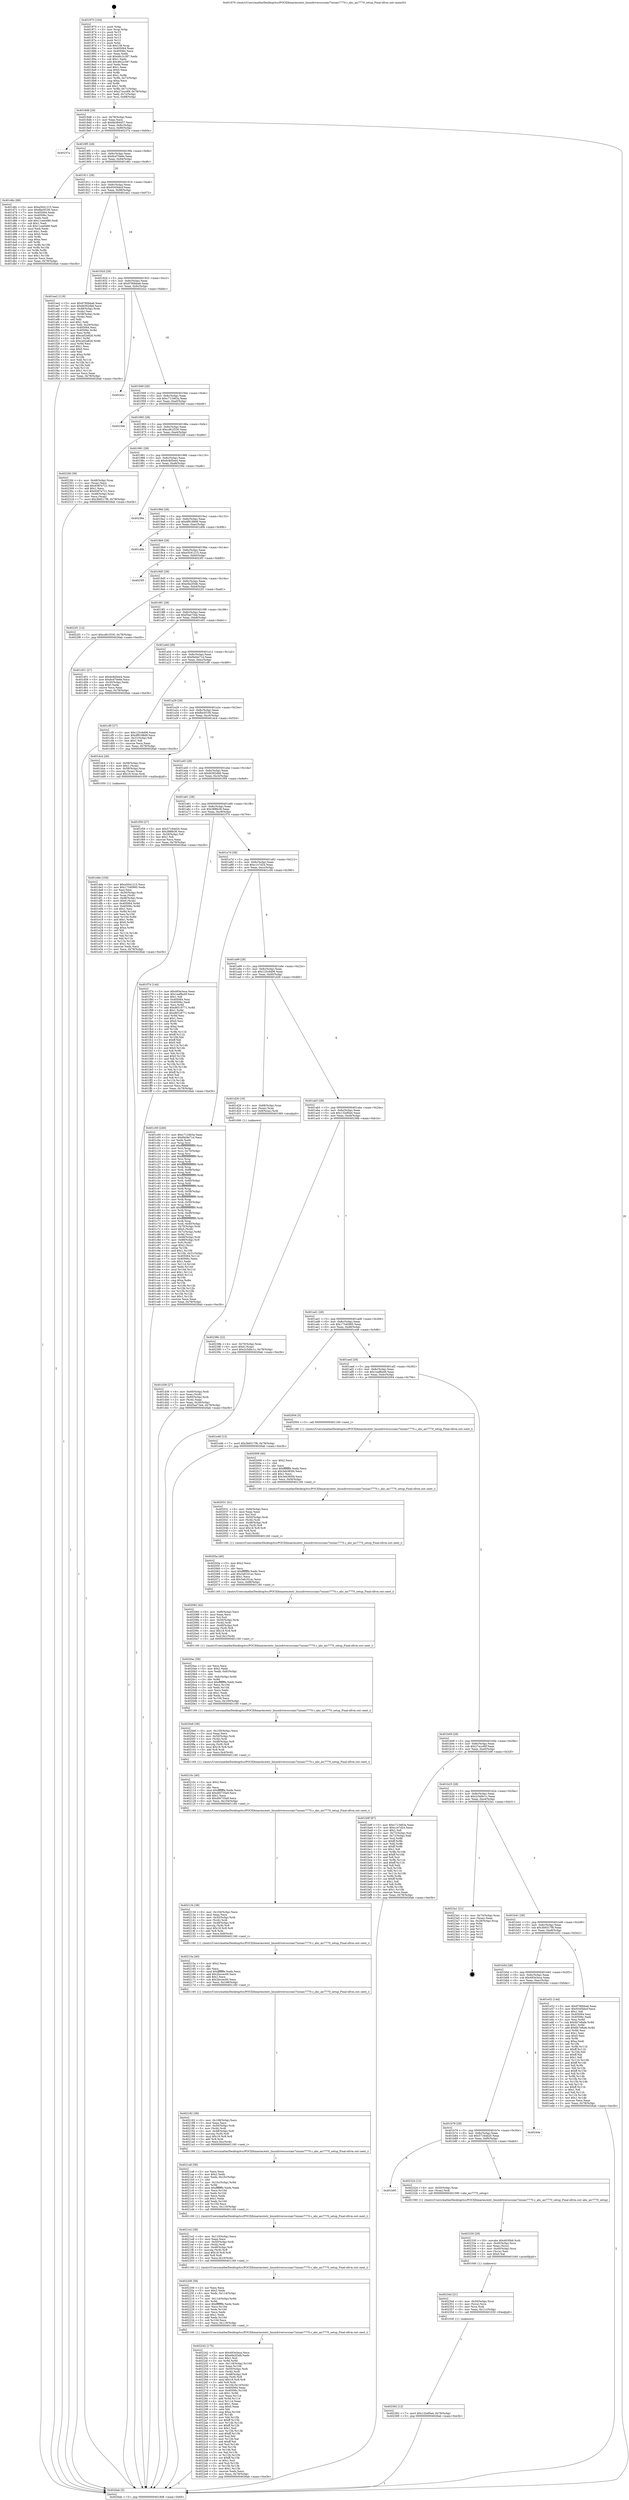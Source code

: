 digraph "0x401870" {
  label = "0x401870 (/mnt/c/Users/mathe/Desktop/tcc/POCII/binaries/extr_linuxdriversscsiaic7xxxaic7770.c_ahc_aic7770_setup_Final-ollvm.out::main(0))"
  labelloc = "t"
  node[shape=record]

  Entry [label="",width=0.3,height=0.3,shape=circle,fillcolor=black,style=filled]
  "0x4018d8" [label="{
     0x4018d8 [29]\l
     | [instrs]\l
     &nbsp;&nbsp;0x4018d8 \<+3\>: mov -0x78(%rbp),%eax\l
     &nbsp;&nbsp;0x4018db \<+2\>: mov %eax,%ecx\l
     &nbsp;&nbsp;0x4018dd \<+6\>: sub $0x8a384457,%ecx\l
     &nbsp;&nbsp;0x4018e3 \<+6\>: mov %eax,-0x8c(%rbp)\l
     &nbsp;&nbsp;0x4018e9 \<+6\>: mov %ecx,-0x90(%rbp)\l
     &nbsp;&nbsp;0x4018ef \<+6\>: je 000000000040237a \<main+0xb0a\>\l
  }"]
  "0x40237a" [label="{
     0x40237a\l
  }", style=dashed]
  "0x4018f5" [label="{
     0x4018f5 [28]\l
     | [instrs]\l
     &nbsp;&nbsp;0x4018f5 \<+5\>: jmp 00000000004018fa \<main+0x8a\>\l
     &nbsp;&nbsp;0x4018fa \<+6\>: mov -0x8c(%rbp),%eax\l
     &nbsp;&nbsp;0x401900 \<+5\>: sub $0x8cd70e6e,%eax\l
     &nbsp;&nbsp;0x401905 \<+6\>: mov %eax,-0x94(%rbp)\l
     &nbsp;&nbsp;0x40190b \<+6\>: je 0000000000401d6c \<main+0x4fc\>\l
  }"]
  Exit [label="",width=0.3,height=0.3,shape=circle,fillcolor=black,style=filled,peripheries=2]
  "0x401d6c" [label="{
     0x401d6c [88]\l
     | [instrs]\l
     &nbsp;&nbsp;0x401d6c \<+5\>: mov $0xe5041215,%eax\l
     &nbsp;&nbsp;0x401d71 \<+5\>: mov $0xfbe5f100,%ecx\l
     &nbsp;&nbsp;0x401d76 \<+7\>: mov 0x405064,%edx\l
     &nbsp;&nbsp;0x401d7d \<+7\>: mov 0x40506c,%esi\l
     &nbsp;&nbsp;0x401d84 \<+2\>: mov %edx,%edi\l
     &nbsp;&nbsp;0x401d86 \<+6\>: add $0x11ea0486,%edi\l
     &nbsp;&nbsp;0x401d8c \<+3\>: sub $0x1,%edi\l
     &nbsp;&nbsp;0x401d8f \<+6\>: sub $0x11ea0486,%edi\l
     &nbsp;&nbsp;0x401d95 \<+3\>: imul %edi,%edx\l
     &nbsp;&nbsp;0x401d98 \<+3\>: and $0x1,%edx\l
     &nbsp;&nbsp;0x401d9b \<+3\>: cmp $0x0,%edx\l
     &nbsp;&nbsp;0x401d9e \<+4\>: sete %r8b\l
     &nbsp;&nbsp;0x401da2 \<+3\>: cmp $0xa,%esi\l
     &nbsp;&nbsp;0x401da5 \<+4\>: setl %r9b\l
     &nbsp;&nbsp;0x401da9 \<+3\>: mov %r8b,%r10b\l
     &nbsp;&nbsp;0x401dac \<+3\>: and %r9b,%r10b\l
     &nbsp;&nbsp;0x401daf \<+3\>: xor %r9b,%r8b\l
     &nbsp;&nbsp;0x401db2 \<+3\>: or %r8b,%r10b\l
     &nbsp;&nbsp;0x401db5 \<+4\>: test $0x1,%r10b\l
     &nbsp;&nbsp;0x401db9 \<+3\>: cmovne %ecx,%eax\l
     &nbsp;&nbsp;0x401dbc \<+3\>: mov %eax,-0x78(%rbp)\l
     &nbsp;&nbsp;0x401dbf \<+5\>: jmp 00000000004026ab \<main+0xe3b\>\l
  }"]
  "0x401911" [label="{
     0x401911 [28]\l
     | [instrs]\l
     &nbsp;&nbsp;0x401911 \<+5\>: jmp 0000000000401916 \<main+0xa6\>\l
     &nbsp;&nbsp;0x401916 \<+6\>: mov -0x8c(%rbp),%eax\l
     &nbsp;&nbsp;0x40191c \<+5\>: sub $0x9345bbcf,%eax\l
     &nbsp;&nbsp;0x401921 \<+6\>: mov %eax,-0x98(%rbp)\l
     &nbsp;&nbsp;0x401927 \<+6\>: je 0000000000401ee2 \<main+0x672\>\l
  }"]
  "0x402362" [label="{
     0x402362 [12]\l
     | [instrs]\l
     &nbsp;&nbsp;0x402362 \<+7\>: movl $0x132ef0a4,-0x78(%rbp)\l
     &nbsp;&nbsp;0x402369 \<+5\>: jmp 00000000004026ab \<main+0xe3b\>\l
  }"]
  "0x401ee2" [label="{
     0x401ee2 [119]\l
     | [instrs]\l
     &nbsp;&nbsp;0x401ee2 \<+5\>: mov $0x9780bba6,%eax\l
     &nbsp;&nbsp;0x401ee7 \<+5\>: mov $0xfd392db6,%ecx\l
     &nbsp;&nbsp;0x401eec \<+4\>: mov -0x48(%rbp),%rdx\l
     &nbsp;&nbsp;0x401ef0 \<+2\>: mov (%rdx),%esi\l
     &nbsp;&nbsp;0x401ef2 \<+4\>: mov -0x58(%rbp),%rdx\l
     &nbsp;&nbsp;0x401ef6 \<+2\>: cmp (%rdx),%esi\l
     &nbsp;&nbsp;0x401ef8 \<+4\>: setl %dil\l
     &nbsp;&nbsp;0x401efc \<+4\>: and $0x1,%dil\l
     &nbsp;&nbsp;0x401f00 \<+4\>: mov %dil,-0x29(%rbp)\l
     &nbsp;&nbsp;0x401f04 \<+7\>: mov 0x405064,%esi\l
     &nbsp;&nbsp;0x401f0b \<+8\>: mov 0x40506c,%r8d\l
     &nbsp;&nbsp;0x401f13 \<+3\>: mov %esi,%r9d\l
     &nbsp;&nbsp;0x401f16 \<+7\>: add $0xca02e826,%r9d\l
     &nbsp;&nbsp;0x401f1d \<+4\>: sub $0x1,%r9d\l
     &nbsp;&nbsp;0x401f21 \<+7\>: sub $0xca02e826,%r9d\l
     &nbsp;&nbsp;0x401f28 \<+4\>: imul %r9d,%esi\l
     &nbsp;&nbsp;0x401f2c \<+3\>: and $0x1,%esi\l
     &nbsp;&nbsp;0x401f2f \<+3\>: cmp $0x0,%esi\l
     &nbsp;&nbsp;0x401f32 \<+4\>: sete %dil\l
     &nbsp;&nbsp;0x401f36 \<+4\>: cmp $0xa,%r8d\l
     &nbsp;&nbsp;0x401f3a \<+4\>: setl %r10b\l
     &nbsp;&nbsp;0x401f3e \<+3\>: mov %dil,%r11b\l
     &nbsp;&nbsp;0x401f41 \<+3\>: and %r10b,%r11b\l
     &nbsp;&nbsp;0x401f44 \<+3\>: xor %r10b,%dil\l
     &nbsp;&nbsp;0x401f47 \<+3\>: or %dil,%r11b\l
     &nbsp;&nbsp;0x401f4a \<+4\>: test $0x1,%r11b\l
     &nbsp;&nbsp;0x401f4e \<+3\>: cmovne %ecx,%eax\l
     &nbsp;&nbsp;0x401f51 \<+3\>: mov %eax,-0x78(%rbp)\l
     &nbsp;&nbsp;0x401f54 \<+5\>: jmp 00000000004026ab \<main+0xe3b\>\l
  }"]
  "0x40192d" [label="{
     0x40192d [28]\l
     | [instrs]\l
     &nbsp;&nbsp;0x40192d \<+5\>: jmp 0000000000401932 \<main+0xc2\>\l
     &nbsp;&nbsp;0x401932 \<+6\>: mov -0x8c(%rbp),%eax\l
     &nbsp;&nbsp;0x401938 \<+5\>: sub $0x9780bba6,%eax\l
     &nbsp;&nbsp;0x40193d \<+6\>: mov %eax,-0x9c(%rbp)\l
     &nbsp;&nbsp;0x401943 \<+6\>: je 000000000040242c \<main+0xbbc\>\l
  }"]
  "0x40234d" [label="{
     0x40234d [21]\l
     | [instrs]\l
     &nbsp;&nbsp;0x40234d \<+4\>: mov -0x50(%rbp),%rcx\l
     &nbsp;&nbsp;0x402351 \<+3\>: mov (%rcx),%rcx\l
     &nbsp;&nbsp;0x402354 \<+3\>: mov %rcx,%rdi\l
     &nbsp;&nbsp;0x402357 \<+6\>: mov %eax,-0x11c(%rbp)\l
     &nbsp;&nbsp;0x40235d \<+5\>: call 0000000000401030 \<free@plt\>\l
     | [calls]\l
     &nbsp;&nbsp;0x401030 \{1\} (unknown)\l
  }"]
  "0x40242c" [label="{
     0x40242c\l
  }", style=dashed]
  "0x401949" [label="{
     0x401949 [28]\l
     | [instrs]\l
     &nbsp;&nbsp;0x401949 \<+5\>: jmp 000000000040194e \<main+0xde\>\l
     &nbsp;&nbsp;0x40194e \<+6\>: mov -0x8c(%rbp),%eax\l
     &nbsp;&nbsp;0x401954 \<+5\>: sub $0xc713463a,%eax\l
     &nbsp;&nbsp;0x401959 \<+6\>: mov %eax,-0xa0(%rbp)\l
     &nbsp;&nbsp;0x40195f \<+6\>: je 00000000004023b6 \<main+0xb46\>\l
  }"]
  "0x402330" [label="{
     0x402330 [29]\l
     | [instrs]\l
     &nbsp;&nbsp;0x402330 \<+10\>: movabs $0x4030b6,%rdi\l
     &nbsp;&nbsp;0x40233a \<+4\>: mov -0x40(%rbp),%rcx\l
     &nbsp;&nbsp;0x40233e \<+2\>: mov %eax,(%rcx)\l
     &nbsp;&nbsp;0x402340 \<+4\>: mov -0x40(%rbp),%rcx\l
     &nbsp;&nbsp;0x402344 \<+2\>: mov (%rcx),%esi\l
     &nbsp;&nbsp;0x402346 \<+2\>: mov $0x0,%al\l
     &nbsp;&nbsp;0x402348 \<+5\>: call 0000000000401040 \<printf@plt\>\l
     | [calls]\l
     &nbsp;&nbsp;0x401040 \{1\} (unknown)\l
  }"]
  "0x4023b6" [label="{
     0x4023b6\l
  }", style=dashed]
  "0x401965" [label="{
     0x401965 [28]\l
     | [instrs]\l
     &nbsp;&nbsp;0x401965 \<+5\>: jmp 000000000040196a \<main+0xfa\>\l
     &nbsp;&nbsp;0x40196a \<+6\>: mov -0x8c(%rbp),%eax\l
     &nbsp;&nbsp;0x401970 \<+5\>: sub $0xcd61f330,%eax\l
     &nbsp;&nbsp;0x401975 \<+6\>: mov %eax,-0xa4(%rbp)\l
     &nbsp;&nbsp;0x40197b \<+6\>: je 00000000004022fd \<main+0xa8d\>\l
  }"]
  "0x401b95" [label="{
     0x401b95\l
  }", style=dashed]
  "0x4022fd" [label="{
     0x4022fd [39]\l
     | [instrs]\l
     &nbsp;&nbsp;0x4022fd \<+4\>: mov -0x48(%rbp),%rax\l
     &nbsp;&nbsp;0x402301 \<+2\>: mov (%rax),%ecx\l
     &nbsp;&nbsp;0x402303 \<+6\>: add $0x9387e721,%ecx\l
     &nbsp;&nbsp;0x402309 \<+3\>: add $0x1,%ecx\l
     &nbsp;&nbsp;0x40230c \<+6\>: sub $0x9387e721,%ecx\l
     &nbsp;&nbsp;0x402312 \<+4\>: mov -0x48(%rbp),%rax\l
     &nbsp;&nbsp;0x402316 \<+2\>: mov %ecx,(%rax)\l
     &nbsp;&nbsp;0x402318 \<+7\>: movl $0x3b6517f6,-0x78(%rbp)\l
     &nbsp;&nbsp;0x40231f \<+5\>: jmp 00000000004026ab \<main+0xe3b\>\l
  }"]
  "0x401981" [label="{
     0x401981 [28]\l
     | [instrs]\l
     &nbsp;&nbsp;0x401981 \<+5\>: jmp 0000000000401986 \<main+0x116\>\l
     &nbsp;&nbsp;0x401986 \<+6\>: mov -0x8c(%rbp),%eax\l
     &nbsp;&nbsp;0x40198c \<+5\>: sub $0xdc8d5ee4,%eax\l
     &nbsp;&nbsp;0x401991 \<+6\>: mov %eax,-0xa8(%rbp)\l
     &nbsp;&nbsp;0x401997 \<+6\>: je 000000000040236e \<main+0xafe\>\l
  }"]
  "0x402324" [label="{
     0x402324 [12]\l
     | [instrs]\l
     &nbsp;&nbsp;0x402324 \<+4\>: mov -0x50(%rbp),%rax\l
     &nbsp;&nbsp;0x402328 \<+3\>: mov (%rax),%rdi\l
     &nbsp;&nbsp;0x40232b \<+5\>: call 0000000000401590 \<ahc_aic7770_setup\>\l
     | [calls]\l
     &nbsp;&nbsp;0x401590 \{1\} (/mnt/c/Users/mathe/Desktop/tcc/POCII/binaries/extr_linuxdriversscsiaic7xxxaic7770.c_ahc_aic7770_setup_Final-ollvm.out::ahc_aic7770_setup)\l
  }"]
  "0x40236e" [label="{
     0x40236e\l
  }", style=dashed]
  "0x40199d" [label="{
     0x40199d [28]\l
     | [instrs]\l
     &nbsp;&nbsp;0x40199d \<+5\>: jmp 00000000004019a2 \<main+0x132\>\l
     &nbsp;&nbsp;0x4019a2 \<+6\>: mov -0x8c(%rbp),%eax\l
     &nbsp;&nbsp;0x4019a8 \<+5\>: sub $0xdf9188d9,%eax\l
     &nbsp;&nbsp;0x4019ad \<+6\>: mov %eax,-0xac(%rbp)\l
     &nbsp;&nbsp;0x4019b3 \<+6\>: je 0000000000401d0b \<main+0x49b\>\l
  }"]
  "0x401b79" [label="{
     0x401b79 [28]\l
     | [instrs]\l
     &nbsp;&nbsp;0x401b79 \<+5\>: jmp 0000000000401b7e \<main+0x30e\>\l
     &nbsp;&nbsp;0x401b7e \<+6\>: mov -0x8c(%rbp),%eax\l
     &nbsp;&nbsp;0x401b84 \<+5\>: sub $0x5716dd20,%eax\l
     &nbsp;&nbsp;0x401b89 \<+6\>: mov %eax,-0xf0(%rbp)\l
     &nbsp;&nbsp;0x401b8f \<+6\>: je 0000000000402324 \<main+0xab4\>\l
  }"]
  "0x401d0b" [label="{
     0x401d0b\l
  }", style=dashed]
  "0x4019b9" [label="{
     0x4019b9 [28]\l
     | [instrs]\l
     &nbsp;&nbsp;0x4019b9 \<+5\>: jmp 00000000004019be \<main+0x14e\>\l
     &nbsp;&nbsp;0x4019be \<+6\>: mov -0x8c(%rbp),%eax\l
     &nbsp;&nbsp;0x4019c4 \<+5\>: sub $0xe5041215,%eax\l
     &nbsp;&nbsp;0x4019c9 \<+6\>: mov %eax,-0xb0(%rbp)\l
     &nbsp;&nbsp;0x4019cf \<+6\>: je 00000000004023f5 \<main+0xb85\>\l
  }"]
  "0x40244e" [label="{
     0x40244e\l
  }", style=dashed]
  "0x4023f5" [label="{
     0x4023f5\l
  }", style=dashed]
  "0x4019d5" [label="{
     0x4019d5 [28]\l
     | [instrs]\l
     &nbsp;&nbsp;0x4019d5 \<+5\>: jmp 00000000004019da \<main+0x16a\>\l
     &nbsp;&nbsp;0x4019da \<+6\>: mov -0x8c(%rbp),%eax\l
     &nbsp;&nbsp;0x4019e0 \<+5\>: sub $0xe9a2f3db,%eax\l
     &nbsp;&nbsp;0x4019e5 \<+6\>: mov %eax,-0xb4(%rbp)\l
     &nbsp;&nbsp;0x4019eb \<+6\>: je 00000000004022f1 \<main+0xa81\>\l
  }"]
  "0x402242" [label="{
     0x402242 [175]\l
     | [instrs]\l
     &nbsp;&nbsp;0x402242 \<+5\>: mov $0x493e3eca,%ecx\l
     &nbsp;&nbsp;0x402247 \<+5\>: mov $0xe9a2f3db,%edx\l
     &nbsp;&nbsp;0x40224c \<+3\>: mov $0x1,%sil\l
     &nbsp;&nbsp;0x40224f \<+3\>: xor %r9d,%r9d\l
     &nbsp;&nbsp;0x402252 \<+7\>: mov -0x118(%rbp),%r10d\l
     &nbsp;&nbsp;0x402259 \<+4\>: imul %eax,%r10d\l
     &nbsp;&nbsp;0x40225d \<+4\>: mov -0x50(%rbp),%rdi\l
     &nbsp;&nbsp;0x402261 \<+3\>: mov (%rdi),%rdi\l
     &nbsp;&nbsp;0x402264 \<+4\>: mov -0x48(%rbp),%r8\l
     &nbsp;&nbsp;0x402268 \<+3\>: movslq (%r8),%r8\l
     &nbsp;&nbsp;0x40226b \<+4\>: imul $0x18,%r8,%r8\l
     &nbsp;&nbsp;0x40226f \<+3\>: add %r8,%rdi\l
     &nbsp;&nbsp;0x402272 \<+4\>: mov %r10d,0x14(%rdi)\l
     &nbsp;&nbsp;0x402276 \<+7\>: mov 0x405064,%eax\l
     &nbsp;&nbsp;0x40227d \<+8\>: mov 0x40506c,%r10d\l
     &nbsp;&nbsp;0x402285 \<+4\>: sub $0x1,%r9d\l
     &nbsp;&nbsp;0x402289 \<+3\>: mov %eax,%r11d\l
     &nbsp;&nbsp;0x40228c \<+3\>: add %r9d,%r11d\l
     &nbsp;&nbsp;0x40228f \<+4\>: imul %r11d,%eax\l
     &nbsp;&nbsp;0x402293 \<+3\>: and $0x1,%eax\l
     &nbsp;&nbsp;0x402296 \<+3\>: cmp $0x0,%eax\l
     &nbsp;&nbsp;0x402299 \<+3\>: sete %bl\l
     &nbsp;&nbsp;0x40229c \<+4\>: cmp $0xa,%r10d\l
     &nbsp;&nbsp;0x4022a0 \<+4\>: setl %r14b\l
     &nbsp;&nbsp;0x4022a4 \<+3\>: mov %bl,%r15b\l
     &nbsp;&nbsp;0x4022a7 \<+4\>: xor $0xff,%r15b\l
     &nbsp;&nbsp;0x4022ab \<+3\>: mov %r14b,%r12b\l
     &nbsp;&nbsp;0x4022ae \<+4\>: xor $0xff,%r12b\l
     &nbsp;&nbsp;0x4022b2 \<+4\>: xor $0x1,%sil\l
     &nbsp;&nbsp;0x4022b6 \<+3\>: mov %r15b,%r13b\l
     &nbsp;&nbsp;0x4022b9 \<+4\>: and $0xff,%r13b\l
     &nbsp;&nbsp;0x4022bd \<+3\>: and %sil,%bl\l
     &nbsp;&nbsp;0x4022c0 \<+3\>: mov %r12b,%al\l
     &nbsp;&nbsp;0x4022c3 \<+2\>: and $0xff,%al\l
     &nbsp;&nbsp;0x4022c5 \<+3\>: and %sil,%r14b\l
     &nbsp;&nbsp;0x4022c8 \<+3\>: or %bl,%r13b\l
     &nbsp;&nbsp;0x4022cb \<+3\>: or %r14b,%al\l
     &nbsp;&nbsp;0x4022ce \<+3\>: xor %al,%r13b\l
     &nbsp;&nbsp;0x4022d1 \<+3\>: or %r12b,%r15b\l
     &nbsp;&nbsp;0x4022d4 \<+4\>: xor $0xff,%r15b\l
     &nbsp;&nbsp;0x4022d8 \<+4\>: or $0x1,%sil\l
     &nbsp;&nbsp;0x4022dc \<+3\>: and %sil,%r15b\l
     &nbsp;&nbsp;0x4022df \<+3\>: or %r15b,%r13b\l
     &nbsp;&nbsp;0x4022e2 \<+4\>: test $0x1,%r13b\l
     &nbsp;&nbsp;0x4022e6 \<+3\>: cmovne %edx,%ecx\l
     &nbsp;&nbsp;0x4022e9 \<+3\>: mov %ecx,-0x78(%rbp)\l
     &nbsp;&nbsp;0x4022ec \<+5\>: jmp 00000000004026ab \<main+0xe3b\>\l
  }"]
  "0x4022f1" [label="{
     0x4022f1 [12]\l
     | [instrs]\l
     &nbsp;&nbsp;0x4022f1 \<+7\>: movl $0xcd61f330,-0x78(%rbp)\l
     &nbsp;&nbsp;0x4022f8 \<+5\>: jmp 00000000004026ab \<main+0xe3b\>\l
  }"]
  "0x4019f1" [label="{
     0x4019f1 [28]\l
     | [instrs]\l
     &nbsp;&nbsp;0x4019f1 \<+5\>: jmp 00000000004019f6 \<main+0x186\>\l
     &nbsp;&nbsp;0x4019f6 \<+6\>: mov -0x8c(%rbp),%eax\l
     &nbsp;&nbsp;0x4019fc \<+5\>: sub $0xf3ae73eb,%eax\l
     &nbsp;&nbsp;0x401a01 \<+6\>: mov %eax,-0xb8(%rbp)\l
     &nbsp;&nbsp;0x401a07 \<+6\>: je 0000000000401d51 \<main+0x4e1\>\l
  }"]
  "0x402208" [label="{
     0x402208 [58]\l
     | [instrs]\l
     &nbsp;&nbsp;0x402208 \<+2\>: xor %ecx,%ecx\l
     &nbsp;&nbsp;0x40220a \<+5\>: mov $0x2,%edx\l
     &nbsp;&nbsp;0x40220f \<+6\>: mov %edx,-0x114(%rbp)\l
     &nbsp;&nbsp;0x402215 \<+1\>: cltd\l
     &nbsp;&nbsp;0x402216 \<+7\>: mov -0x114(%rbp),%r9d\l
     &nbsp;&nbsp;0x40221d \<+3\>: idiv %r9d\l
     &nbsp;&nbsp;0x402220 \<+6\>: imul $0xfffffffe,%edx,%edx\l
     &nbsp;&nbsp;0x402226 \<+3\>: mov %ecx,%r10d\l
     &nbsp;&nbsp;0x402229 \<+3\>: sub %edx,%r10d\l
     &nbsp;&nbsp;0x40222c \<+2\>: mov %ecx,%edx\l
     &nbsp;&nbsp;0x40222e \<+3\>: sub $0x1,%edx\l
     &nbsp;&nbsp;0x402231 \<+3\>: add %edx,%r10d\l
     &nbsp;&nbsp;0x402234 \<+3\>: sub %r10d,%ecx\l
     &nbsp;&nbsp;0x402237 \<+6\>: mov %ecx,-0x118(%rbp)\l
     &nbsp;&nbsp;0x40223d \<+5\>: call 0000000000401160 \<next_i\>\l
     | [calls]\l
     &nbsp;&nbsp;0x401160 \{1\} (/mnt/c/Users/mathe/Desktop/tcc/POCII/binaries/extr_linuxdriversscsiaic7xxxaic7770.c_ahc_aic7770_setup_Final-ollvm.out::next_i)\l
  }"]
  "0x401d51" [label="{
     0x401d51 [27]\l
     | [instrs]\l
     &nbsp;&nbsp;0x401d51 \<+5\>: mov $0xdc8d5ee4,%eax\l
     &nbsp;&nbsp;0x401d56 \<+5\>: mov $0x8cd70e6e,%ecx\l
     &nbsp;&nbsp;0x401d5b \<+3\>: mov -0x30(%rbp),%edx\l
     &nbsp;&nbsp;0x401d5e \<+3\>: cmp $0x0,%edx\l
     &nbsp;&nbsp;0x401d61 \<+3\>: cmove %ecx,%eax\l
     &nbsp;&nbsp;0x401d64 \<+3\>: mov %eax,-0x78(%rbp)\l
     &nbsp;&nbsp;0x401d67 \<+5\>: jmp 00000000004026ab \<main+0xe3b\>\l
  }"]
  "0x401a0d" [label="{
     0x401a0d [28]\l
     | [instrs]\l
     &nbsp;&nbsp;0x401a0d \<+5\>: jmp 0000000000401a12 \<main+0x1a2\>\l
     &nbsp;&nbsp;0x401a12 \<+6\>: mov -0x8c(%rbp),%eax\l
     &nbsp;&nbsp;0x401a18 \<+5\>: sub $0xf4d4e71d,%eax\l
     &nbsp;&nbsp;0x401a1d \<+6\>: mov %eax,-0xbc(%rbp)\l
     &nbsp;&nbsp;0x401a23 \<+6\>: je 0000000000401cf0 \<main+0x480\>\l
  }"]
  "0x4021e2" [label="{
     0x4021e2 [38]\l
     | [instrs]\l
     &nbsp;&nbsp;0x4021e2 \<+6\>: mov -0x110(%rbp),%ecx\l
     &nbsp;&nbsp;0x4021e8 \<+3\>: imul %eax,%ecx\l
     &nbsp;&nbsp;0x4021eb \<+4\>: mov -0x50(%rbp),%rdi\l
     &nbsp;&nbsp;0x4021ef \<+3\>: mov (%rdi),%rdi\l
     &nbsp;&nbsp;0x4021f2 \<+4\>: mov -0x48(%rbp),%r8\l
     &nbsp;&nbsp;0x4021f6 \<+3\>: movslq (%r8),%r8\l
     &nbsp;&nbsp;0x4021f9 \<+4\>: imul $0x18,%r8,%r8\l
     &nbsp;&nbsp;0x4021fd \<+3\>: add %r8,%rdi\l
     &nbsp;&nbsp;0x402200 \<+3\>: mov %ecx,0x10(%rdi)\l
     &nbsp;&nbsp;0x402203 \<+5\>: call 0000000000401160 \<next_i\>\l
     | [calls]\l
     &nbsp;&nbsp;0x401160 \{1\} (/mnt/c/Users/mathe/Desktop/tcc/POCII/binaries/extr_linuxdriversscsiaic7xxxaic7770.c_ahc_aic7770_setup_Final-ollvm.out::next_i)\l
  }"]
  "0x401cf0" [label="{
     0x401cf0 [27]\l
     | [instrs]\l
     &nbsp;&nbsp;0x401cf0 \<+5\>: mov $0x125c9d06,%eax\l
     &nbsp;&nbsp;0x401cf5 \<+5\>: mov $0xdf9188d9,%ecx\l
     &nbsp;&nbsp;0x401cfa \<+3\>: mov -0x31(%rbp),%dl\l
     &nbsp;&nbsp;0x401cfd \<+3\>: test $0x1,%dl\l
     &nbsp;&nbsp;0x401d00 \<+3\>: cmovne %ecx,%eax\l
     &nbsp;&nbsp;0x401d03 \<+3\>: mov %eax,-0x78(%rbp)\l
     &nbsp;&nbsp;0x401d06 \<+5\>: jmp 00000000004026ab \<main+0xe3b\>\l
  }"]
  "0x401a29" [label="{
     0x401a29 [28]\l
     | [instrs]\l
     &nbsp;&nbsp;0x401a29 \<+5\>: jmp 0000000000401a2e \<main+0x1be\>\l
     &nbsp;&nbsp;0x401a2e \<+6\>: mov -0x8c(%rbp),%eax\l
     &nbsp;&nbsp;0x401a34 \<+5\>: sub $0xfbe5f100,%eax\l
     &nbsp;&nbsp;0x401a39 \<+6\>: mov %eax,-0xc0(%rbp)\l
     &nbsp;&nbsp;0x401a3f \<+6\>: je 0000000000401dc4 \<main+0x554\>\l
  }"]
  "0x4021a8" [label="{
     0x4021a8 [58]\l
     | [instrs]\l
     &nbsp;&nbsp;0x4021a8 \<+2\>: xor %ecx,%ecx\l
     &nbsp;&nbsp;0x4021aa \<+5\>: mov $0x2,%edx\l
     &nbsp;&nbsp;0x4021af \<+6\>: mov %edx,-0x10c(%rbp)\l
     &nbsp;&nbsp;0x4021b5 \<+1\>: cltd\l
     &nbsp;&nbsp;0x4021b6 \<+7\>: mov -0x10c(%rbp),%r9d\l
     &nbsp;&nbsp;0x4021bd \<+3\>: idiv %r9d\l
     &nbsp;&nbsp;0x4021c0 \<+6\>: imul $0xfffffffe,%edx,%edx\l
     &nbsp;&nbsp;0x4021c6 \<+3\>: mov %ecx,%r10d\l
     &nbsp;&nbsp;0x4021c9 \<+3\>: sub %edx,%r10d\l
     &nbsp;&nbsp;0x4021cc \<+2\>: mov %ecx,%edx\l
     &nbsp;&nbsp;0x4021ce \<+3\>: sub $0x1,%edx\l
     &nbsp;&nbsp;0x4021d1 \<+3\>: add %edx,%r10d\l
     &nbsp;&nbsp;0x4021d4 \<+3\>: sub %r10d,%ecx\l
     &nbsp;&nbsp;0x4021d7 \<+6\>: mov %ecx,-0x110(%rbp)\l
     &nbsp;&nbsp;0x4021dd \<+5\>: call 0000000000401160 \<next_i\>\l
     | [calls]\l
     &nbsp;&nbsp;0x401160 \{1\} (/mnt/c/Users/mathe/Desktop/tcc/POCII/binaries/extr_linuxdriversscsiaic7xxxaic7770.c_ahc_aic7770_setup_Final-ollvm.out::next_i)\l
  }"]
  "0x401dc4" [label="{
     0x401dc4 [26]\l
     | [instrs]\l
     &nbsp;&nbsp;0x401dc4 \<+4\>: mov -0x58(%rbp),%rax\l
     &nbsp;&nbsp;0x401dc8 \<+6\>: movl $0x1,(%rax)\l
     &nbsp;&nbsp;0x401dce \<+4\>: mov -0x58(%rbp),%rax\l
     &nbsp;&nbsp;0x401dd2 \<+3\>: movslq (%rax),%rax\l
     &nbsp;&nbsp;0x401dd5 \<+4\>: imul $0x18,%rax,%rdi\l
     &nbsp;&nbsp;0x401dd9 \<+5\>: call 0000000000401050 \<malloc@plt\>\l
     | [calls]\l
     &nbsp;&nbsp;0x401050 \{1\} (unknown)\l
  }"]
  "0x401a45" [label="{
     0x401a45 [28]\l
     | [instrs]\l
     &nbsp;&nbsp;0x401a45 \<+5\>: jmp 0000000000401a4a \<main+0x1da\>\l
     &nbsp;&nbsp;0x401a4a \<+6\>: mov -0x8c(%rbp),%eax\l
     &nbsp;&nbsp;0x401a50 \<+5\>: sub $0xfd392db6,%eax\l
     &nbsp;&nbsp;0x401a55 \<+6\>: mov %eax,-0xc4(%rbp)\l
     &nbsp;&nbsp;0x401a5b \<+6\>: je 0000000000401f59 \<main+0x6e9\>\l
  }"]
  "0x402182" [label="{
     0x402182 [38]\l
     | [instrs]\l
     &nbsp;&nbsp;0x402182 \<+6\>: mov -0x108(%rbp),%ecx\l
     &nbsp;&nbsp;0x402188 \<+3\>: imul %eax,%ecx\l
     &nbsp;&nbsp;0x40218b \<+4\>: mov -0x50(%rbp),%rdi\l
     &nbsp;&nbsp;0x40218f \<+3\>: mov (%rdi),%rdi\l
     &nbsp;&nbsp;0x402192 \<+4\>: mov -0x48(%rbp),%r8\l
     &nbsp;&nbsp;0x402196 \<+3\>: movslq (%r8),%r8\l
     &nbsp;&nbsp;0x402199 \<+4\>: imul $0x18,%r8,%r8\l
     &nbsp;&nbsp;0x40219d \<+3\>: add %r8,%rdi\l
     &nbsp;&nbsp;0x4021a0 \<+3\>: mov %ecx,0xc(%rdi)\l
     &nbsp;&nbsp;0x4021a3 \<+5\>: call 0000000000401160 \<next_i\>\l
     | [calls]\l
     &nbsp;&nbsp;0x401160 \{1\} (/mnt/c/Users/mathe/Desktop/tcc/POCII/binaries/extr_linuxdriversscsiaic7xxxaic7770.c_ahc_aic7770_setup_Final-ollvm.out::next_i)\l
  }"]
  "0x401f59" [label="{
     0x401f59 [27]\l
     | [instrs]\l
     &nbsp;&nbsp;0x401f59 \<+5\>: mov $0x5716dd20,%eax\l
     &nbsp;&nbsp;0x401f5e \<+5\>: mov $0x388fe36,%ecx\l
     &nbsp;&nbsp;0x401f63 \<+3\>: mov -0x29(%rbp),%dl\l
     &nbsp;&nbsp;0x401f66 \<+3\>: test $0x1,%dl\l
     &nbsp;&nbsp;0x401f69 \<+3\>: cmovne %ecx,%eax\l
     &nbsp;&nbsp;0x401f6c \<+3\>: mov %eax,-0x78(%rbp)\l
     &nbsp;&nbsp;0x401f6f \<+5\>: jmp 00000000004026ab \<main+0xe3b\>\l
  }"]
  "0x401a61" [label="{
     0x401a61 [28]\l
     | [instrs]\l
     &nbsp;&nbsp;0x401a61 \<+5\>: jmp 0000000000401a66 \<main+0x1f6\>\l
     &nbsp;&nbsp;0x401a66 \<+6\>: mov -0x8c(%rbp),%eax\l
     &nbsp;&nbsp;0x401a6c \<+5\>: sub $0x388fe36,%eax\l
     &nbsp;&nbsp;0x401a71 \<+6\>: mov %eax,-0xc8(%rbp)\l
     &nbsp;&nbsp;0x401a77 \<+6\>: je 0000000000401f74 \<main+0x704\>\l
  }"]
  "0x40215a" [label="{
     0x40215a [40]\l
     | [instrs]\l
     &nbsp;&nbsp;0x40215a \<+5\>: mov $0x2,%ecx\l
     &nbsp;&nbsp;0x40215f \<+1\>: cltd\l
     &nbsp;&nbsp;0x402160 \<+2\>: idiv %ecx\l
     &nbsp;&nbsp;0x402162 \<+6\>: imul $0xfffffffe,%edx,%ecx\l
     &nbsp;&nbsp;0x402168 \<+6\>: add $0x2bccec00,%ecx\l
     &nbsp;&nbsp;0x40216e \<+3\>: add $0x1,%ecx\l
     &nbsp;&nbsp;0x402171 \<+6\>: sub $0x2bccec00,%ecx\l
     &nbsp;&nbsp;0x402177 \<+6\>: mov %ecx,-0x108(%rbp)\l
     &nbsp;&nbsp;0x40217d \<+5\>: call 0000000000401160 \<next_i\>\l
     | [calls]\l
     &nbsp;&nbsp;0x401160 \{1\} (/mnt/c/Users/mathe/Desktop/tcc/POCII/binaries/extr_linuxdriversscsiaic7xxxaic7770.c_ahc_aic7770_setup_Final-ollvm.out::next_i)\l
  }"]
  "0x401f74" [label="{
     0x401f74 [144]\l
     | [instrs]\l
     &nbsp;&nbsp;0x401f74 \<+5\>: mov $0x493e3eca,%eax\l
     &nbsp;&nbsp;0x401f79 \<+5\>: mov $0x1eaf8a49,%ecx\l
     &nbsp;&nbsp;0x401f7e \<+2\>: mov $0x1,%dl\l
     &nbsp;&nbsp;0x401f80 \<+7\>: mov 0x405064,%esi\l
     &nbsp;&nbsp;0x401f87 \<+7\>: mov 0x40506c,%edi\l
     &nbsp;&nbsp;0x401f8e \<+3\>: mov %esi,%r8d\l
     &nbsp;&nbsp;0x401f91 \<+7\>: add $0xd6518771,%r8d\l
     &nbsp;&nbsp;0x401f98 \<+4\>: sub $0x1,%r8d\l
     &nbsp;&nbsp;0x401f9c \<+7\>: sub $0xd6518771,%r8d\l
     &nbsp;&nbsp;0x401fa3 \<+4\>: imul %r8d,%esi\l
     &nbsp;&nbsp;0x401fa7 \<+3\>: and $0x1,%esi\l
     &nbsp;&nbsp;0x401faa \<+3\>: cmp $0x0,%esi\l
     &nbsp;&nbsp;0x401fad \<+4\>: sete %r9b\l
     &nbsp;&nbsp;0x401fb1 \<+3\>: cmp $0xa,%edi\l
     &nbsp;&nbsp;0x401fb4 \<+4\>: setl %r10b\l
     &nbsp;&nbsp;0x401fb8 \<+3\>: mov %r9b,%r11b\l
     &nbsp;&nbsp;0x401fbb \<+4\>: xor $0xff,%r11b\l
     &nbsp;&nbsp;0x401fbf \<+3\>: mov %r10b,%bl\l
     &nbsp;&nbsp;0x401fc2 \<+3\>: xor $0xff,%bl\l
     &nbsp;&nbsp;0x401fc5 \<+3\>: xor $0x0,%dl\l
     &nbsp;&nbsp;0x401fc8 \<+3\>: mov %r11b,%r14b\l
     &nbsp;&nbsp;0x401fcb \<+4\>: and $0x0,%r14b\l
     &nbsp;&nbsp;0x401fcf \<+3\>: and %dl,%r9b\l
     &nbsp;&nbsp;0x401fd2 \<+3\>: mov %bl,%r15b\l
     &nbsp;&nbsp;0x401fd5 \<+4\>: and $0x0,%r15b\l
     &nbsp;&nbsp;0x401fd9 \<+3\>: and %dl,%r10b\l
     &nbsp;&nbsp;0x401fdc \<+3\>: or %r9b,%r14b\l
     &nbsp;&nbsp;0x401fdf \<+3\>: or %r10b,%r15b\l
     &nbsp;&nbsp;0x401fe2 \<+3\>: xor %r15b,%r14b\l
     &nbsp;&nbsp;0x401fe5 \<+3\>: or %bl,%r11b\l
     &nbsp;&nbsp;0x401fe8 \<+4\>: xor $0xff,%r11b\l
     &nbsp;&nbsp;0x401fec \<+3\>: or $0x0,%dl\l
     &nbsp;&nbsp;0x401fef \<+3\>: and %dl,%r11b\l
     &nbsp;&nbsp;0x401ff2 \<+3\>: or %r11b,%r14b\l
     &nbsp;&nbsp;0x401ff5 \<+4\>: test $0x1,%r14b\l
     &nbsp;&nbsp;0x401ff9 \<+3\>: cmovne %ecx,%eax\l
     &nbsp;&nbsp;0x401ffc \<+3\>: mov %eax,-0x78(%rbp)\l
     &nbsp;&nbsp;0x401fff \<+5\>: jmp 00000000004026ab \<main+0xe3b\>\l
  }"]
  "0x401a7d" [label="{
     0x401a7d [28]\l
     | [instrs]\l
     &nbsp;&nbsp;0x401a7d \<+5\>: jmp 0000000000401a82 \<main+0x212\>\l
     &nbsp;&nbsp;0x401a82 \<+6\>: mov -0x8c(%rbp),%eax\l
     &nbsp;&nbsp;0x401a88 \<+5\>: sub $0xc1e7d24,%eax\l
     &nbsp;&nbsp;0x401a8d \<+6\>: mov %eax,-0xcc(%rbp)\l
     &nbsp;&nbsp;0x401a93 \<+6\>: je 0000000000401c00 \<main+0x390\>\l
  }"]
  "0x402134" [label="{
     0x402134 [38]\l
     | [instrs]\l
     &nbsp;&nbsp;0x402134 \<+6\>: mov -0x104(%rbp),%ecx\l
     &nbsp;&nbsp;0x40213a \<+3\>: imul %eax,%ecx\l
     &nbsp;&nbsp;0x40213d \<+4\>: mov -0x50(%rbp),%rdi\l
     &nbsp;&nbsp;0x402141 \<+3\>: mov (%rdi),%rdi\l
     &nbsp;&nbsp;0x402144 \<+4\>: mov -0x48(%rbp),%r8\l
     &nbsp;&nbsp;0x402148 \<+3\>: movslq (%r8),%r8\l
     &nbsp;&nbsp;0x40214b \<+4\>: imul $0x18,%r8,%r8\l
     &nbsp;&nbsp;0x40214f \<+3\>: add %r8,%rdi\l
     &nbsp;&nbsp;0x402152 \<+3\>: mov %ecx,0x8(%rdi)\l
     &nbsp;&nbsp;0x402155 \<+5\>: call 0000000000401160 \<next_i\>\l
     | [calls]\l
     &nbsp;&nbsp;0x401160 \{1\} (/mnt/c/Users/mathe/Desktop/tcc/POCII/binaries/extr_linuxdriversscsiaic7xxxaic7770.c_ahc_aic7770_setup_Final-ollvm.out::next_i)\l
  }"]
  "0x401c00" [label="{
     0x401c00 [240]\l
     | [instrs]\l
     &nbsp;&nbsp;0x401c00 \<+5\>: mov $0xc713463a,%eax\l
     &nbsp;&nbsp;0x401c05 \<+5\>: mov $0xf4d4e71d,%ecx\l
     &nbsp;&nbsp;0x401c0a \<+2\>: xor %edx,%edx\l
     &nbsp;&nbsp;0x401c0c \<+3\>: mov %rsp,%rsi\l
     &nbsp;&nbsp;0x401c0f \<+4\>: add $0xfffffffffffffff0,%rsi\l
     &nbsp;&nbsp;0x401c13 \<+3\>: mov %rsi,%rsp\l
     &nbsp;&nbsp;0x401c16 \<+4\>: mov %rsi,-0x70(%rbp)\l
     &nbsp;&nbsp;0x401c1a \<+3\>: mov %rsp,%rsi\l
     &nbsp;&nbsp;0x401c1d \<+4\>: add $0xfffffffffffffff0,%rsi\l
     &nbsp;&nbsp;0x401c21 \<+3\>: mov %rsi,%rsp\l
     &nbsp;&nbsp;0x401c24 \<+3\>: mov %rsp,%rdi\l
     &nbsp;&nbsp;0x401c27 \<+4\>: add $0xfffffffffffffff0,%rdi\l
     &nbsp;&nbsp;0x401c2b \<+3\>: mov %rdi,%rsp\l
     &nbsp;&nbsp;0x401c2e \<+4\>: mov %rdi,-0x68(%rbp)\l
     &nbsp;&nbsp;0x401c32 \<+3\>: mov %rsp,%rdi\l
     &nbsp;&nbsp;0x401c35 \<+4\>: add $0xfffffffffffffff0,%rdi\l
     &nbsp;&nbsp;0x401c39 \<+3\>: mov %rdi,%rsp\l
     &nbsp;&nbsp;0x401c3c \<+4\>: mov %rdi,-0x60(%rbp)\l
     &nbsp;&nbsp;0x401c40 \<+3\>: mov %rsp,%rdi\l
     &nbsp;&nbsp;0x401c43 \<+4\>: add $0xfffffffffffffff0,%rdi\l
     &nbsp;&nbsp;0x401c47 \<+3\>: mov %rdi,%rsp\l
     &nbsp;&nbsp;0x401c4a \<+4\>: mov %rdi,-0x58(%rbp)\l
     &nbsp;&nbsp;0x401c4e \<+3\>: mov %rsp,%rdi\l
     &nbsp;&nbsp;0x401c51 \<+4\>: add $0xfffffffffffffff0,%rdi\l
     &nbsp;&nbsp;0x401c55 \<+3\>: mov %rdi,%rsp\l
     &nbsp;&nbsp;0x401c58 \<+4\>: mov %rdi,-0x50(%rbp)\l
     &nbsp;&nbsp;0x401c5c \<+3\>: mov %rsp,%rdi\l
     &nbsp;&nbsp;0x401c5f \<+4\>: add $0xfffffffffffffff0,%rdi\l
     &nbsp;&nbsp;0x401c63 \<+3\>: mov %rdi,%rsp\l
     &nbsp;&nbsp;0x401c66 \<+4\>: mov %rdi,-0x48(%rbp)\l
     &nbsp;&nbsp;0x401c6a \<+3\>: mov %rsp,%rdi\l
     &nbsp;&nbsp;0x401c6d \<+4\>: add $0xfffffffffffffff0,%rdi\l
     &nbsp;&nbsp;0x401c71 \<+3\>: mov %rdi,%rsp\l
     &nbsp;&nbsp;0x401c74 \<+4\>: mov %rdi,-0x40(%rbp)\l
     &nbsp;&nbsp;0x401c78 \<+4\>: mov -0x70(%rbp),%rdi\l
     &nbsp;&nbsp;0x401c7c \<+6\>: movl $0x0,(%rdi)\l
     &nbsp;&nbsp;0x401c82 \<+4\>: mov -0x7c(%rbp),%r8d\l
     &nbsp;&nbsp;0x401c86 \<+3\>: mov %r8d,(%rsi)\l
     &nbsp;&nbsp;0x401c89 \<+4\>: mov -0x68(%rbp),%rdi\l
     &nbsp;&nbsp;0x401c8d \<+7\>: mov -0x88(%rbp),%r9\l
     &nbsp;&nbsp;0x401c94 \<+3\>: mov %r9,(%rdi)\l
     &nbsp;&nbsp;0x401c97 \<+3\>: cmpl $0x2,(%rsi)\l
     &nbsp;&nbsp;0x401c9a \<+4\>: setne %r10b\l
     &nbsp;&nbsp;0x401c9e \<+4\>: and $0x1,%r10b\l
     &nbsp;&nbsp;0x401ca2 \<+4\>: mov %r10b,-0x31(%rbp)\l
     &nbsp;&nbsp;0x401ca6 \<+8\>: mov 0x405064,%r11d\l
     &nbsp;&nbsp;0x401cae \<+7\>: mov 0x40506c,%ebx\l
     &nbsp;&nbsp;0x401cb5 \<+3\>: sub $0x1,%edx\l
     &nbsp;&nbsp;0x401cb8 \<+3\>: mov %r11d,%r14d\l
     &nbsp;&nbsp;0x401cbb \<+3\>: add %edx,%r14d\l
     &nbsp;&nbsp;0x401cbe \<+4\>: imul %r14d,%r11d\l
     &nbsp;&nbsp;0x401cc2 \<+4\>: and $0x1,%r11d\l
     &nbsp;&nbsp;0x401cc6 \<+4\>: cmp $0x0,%r11d\l
     &nbsp;&nbsp;0x401cca \<+4\>: sete %r10b\l
     &nbsp;&nbsp;0x401cce \<+3\>: cmp $0xa,%ebx\l
     &nbsp;&nbsp;0x401cd1 \<+4\>: setl %r15b\l
     &nbsp;&nbsp;0x401cd5 \<+3\>: mov %r10b,%r12b\l
     &nbsp;&nbsp;0x401cd8 \<+3\>: and %r15b,%r12b\l
     &nbsp;&nbsp;0x401cdb \<+3\>: xor %r15b,%r10b\l
     &nbsp;&nbsp;0x401cde \<+3\>: or %r10b,%r12b\l
     &nbsp;&nbsp;0x401ce1 \<+4\>: test $0x1,%r12b\l
     &nbsp;&nbsp;0x401ce5 \<+3\>: cmovne %ecx,%eax\l
     &nbsp;&nbsp;0x401ce8 \<+3\>: mov %eax,-0x78(%rbp)\l
     &nbsp;&nbsp;0x401ceb \<+5\>: jmp 00000000004026ab \<main+0xe3b\>\l
  }"]
  "0x401a99" [label="{
     0x401a99 [28]\l
     | [instrs]\l
     &nbsp;&nbsp;0x401a99 \<+5\>: jmp 0000000000401a9e \<main+0x22e\>\l
     &nbsp;&nbsp;0x401a9e \<+6\>: mov -0x8c(%rbp),%eax\l
     &nbsp;&nbsp;0x401aa4 \<+5\>: sub $0x125c9d06,%eax\l
     &nbsp;&nbsp;0x401aa9 \<+6\>: mov %eax,-0xd0(%rbp)\l
     &nbsp;&nbsp;0x401aaf \<+6\>: je 0000000000401d26 \<main+0x4b6\>\l
  }"]
  "0x40210c" [label="{
     0x40210c [40]\l
     | [instrs]\l
     &nbsp;&nbsp;0x40210c \<+5\>: mov $0x2,%ecx\l
     &nbsp;&nbsp;0x402111 \<+1\>: cltd\l
     &nbsp;&nbsp;0x402112 \<+2\>: idiv %ecx\l
     &nbsp;&nbsp;0x402114 \<+6\>: imul $0xfffffffe,%edx,%ecx\l
     &nbsp;&nbsp;0x40211a \<+6\>: add $0xdf4735a9,%ecx\l
     &nbsp;&nbsp;0x402120 \<+3\>: add $0x1,%ecx\l
     &nbsp;&nbsp;0x402123 \<+6\>: sub $0xdf4735a9,%ecx\l
     &nbsp;&nbsp;0x402129 \<+6\>: mov %ecx,-0x104(%rbp)\l
     &nbsp;&nbsp;0x40212f \<+5\>: call 0000000000401160 \<next_i\>\l
     | [calls]\l
     &nbsp;&nbsp;0x401160 \{1\} (/mnt/c/Users/mathe/Desktop/tcc/POCII/binaries/extr_linuxdriversscsiaic7xxxaic7770.c_ahc_aic7770_setup_Final-ollvm.out::next_i)\l
  }"]
  "0x401d26" [label="{
     0x401d26 [16]\l
     | [instrs]\l
     &nbsp;&nbsp;0x401d26 \<+4\>: mov -0x68(%rbp),%rax\l
     &nbsp;&nbsp;0x401d2a \<+3\>: mov (%rax),%rax\l
     &nbsp;&nbsp;0x401d2d \<+4\>: mov 0x8(%rax),%rdi\l
     &nbsp;&nbsp;0x401d31 \<+5\>: call 0000000000401060 \<atoi@plt\>\l
     | [calls]\l
     &nbsp;&nbsp;0x401060 \{1\} (unknown)\l
  }"]
  "0x401ab5" [label="{
     0x401ab5 [28]\l
     | [instrs]\l
     &nbsp;&nbsp;0x401ab5 \<+5\>: jmp 0000000000401aba \<main+0x24a\>\l
     &nbsp;&nbsp;0x401aba \<+6\>: mov -0x8c(%rbp),%eax\l
     &nbsp;&nbsp;0x401ac0 \<+5\>: sub $0x132ef0a4,%eax\l
     &nbsp;&nbsp;0x401ac5 \<+6\>: mov %eax,-0xd4(%rbp)\l
     &nbsp;&nbsp;0x401acb \<+6\>: je 000000000040238b \<main+0xb1b\>\l
  }"]
  "0x4020e6" [label="{
     0x4020e6 [38]\l
     | [instrs]\l
     &nbsp;&nbsp;0x4020e6 \<+6\>: mov -0x100(%rbp),%ecx\l
     &nbsp;&nbsp;0x4020ec \<+3\>: imul %eax,%ecx\l
     &nbsp;&nbsp;0x4020ef \<+4\>: mov -0x50(%rbp),%rdi\l
     &nbsp;&nbsp;0x4020f3 \<+3\>: mov (%rdi),%rdi\l
     &nbsp;&nbsp;0x4020f6 \<+4\>: mov -0x48(%rbp),%r8\l
     &nbsp;&nbsp;0x4020fa \<+3\>: movslq (%r8),%r8\l
     &nbsp;&nbsp;0x4020fd \<+4\>: imul $0x18,%r8,%r8\l
     &nbsp;&nbsp;0x402101 \<+3\>: add %r8,%rdi\l
     &nbsp;&nbsp;0x402104 \<+3\>: mov %ecx,0x4(%rdi)\l
     &nbsp;&nbsp;0x402107 \<+5\>: call 0000000000401160 \<next_i\>\l
     | [calls]\l
     &nbsp;&nbsp;0x401160 \{1\} (/mnt/c/Users/mathe/Desktop/tcc/POCII/binaries/extr_linuxdriversscsiaic7xxxaic7770.c_ahc_aic7770_setup_Final-ollvm.out::next_i)\l
  }"]
  "0x40238b" [label="{
     0x40238b [22]\l
     | [instrs]\l
     &nbsp;&nbsp;0x40238b \<+4\>: mov -0x70(%rbp),%rax\l
     &nbsp;&nbsp;0x40238f \<+6\>: movl $0x0,(%rax)\l
     &nbsp;&nbsp;0x402395 \<+7\>: movl $0x2c5d9c1c,-0x78(%rbp)\l
     &nbsp;&nbsp;0x40239c \<+5\>: jmp 00000000004026ab \<main+0xe3b\>\l
  }"]
  "0x401ad1" [label="{
     0x401ad1 [28]\l
     | [instrs]\l
     &nbsp;&nbsp;0x401ad1 \<+5\>: jmp 0000000000401ad6 \<main+0x266\>\l
     &nbsp;&nbsp;0x401ad6 \<+6\>: mov -0x8c(%rbp),%eax\l
     &nbsp;&nbsp;0x401adc \<+5\>: sub $0x17340995,%eax\l
     &nbsp;&nbsp;0x401ae1 \<+6\>: mov %eax,-0xd8(%rbp)\l
     &nbsp;&nbsp;0x401ae7 \<+6\>: je 0000000000401e46 \<main+0x5d6\>\l
  }"]
  "0x4020ac" [label="{
     0x4020ac [58]\l
     | [instrs]\l
     &nbsp;&nbsp;0x4020ac \<+2\>: xor %ecx,%ecx\l
     &nbsp;&nbsp;0x4020ae \<+5\>: mov $0x2,%edx\l
     &nbsp;&nbsp;0x4020b3 \<+6\>: mov %edx,-0xfc(%rbp)\l
     &nbsp;&nbsp;0x4020b9 \<+1\>: cltd\l
     &nbsp;&nbsp;0x4020ba \<+7\>: mov -0xfc(%rbp),%r9d\l
     &nbsp;&nbsp;0x4020c1 \<+3\>: idiv %r9d\l
     &nbsp;&nbsp;0x4020c4 \<+6\>: imul $0xfffffffe,%edx,%edx\l
     &nbsp;&nbsp;0x4020ca \<+3\>: mov %ecx,%r10d\l
     &nbsp;&nbsp;0x4020cd \<+3\>: sub %edx,%r10d\l
     &nbsp;&nbsp;0x4020d0 \<+2\>: mov %ecx,%edx\l
     &nbsp;&nbsp;0x4020d2 \<+3\>: sub $0x1,%edx\l
     &nbsp;&nbsp;0x4020d5 \<+3\>: add %edx,%r10d\l
     &nbsp;&nbsp;0x4020d8 \<+3\>: sub %r10d,%ecx\l
     &nbsp;&nbsp;0x4020db \<+6\>: mov %ecx,-0x100(%rbp)\l
     &nbsp;&nbsp;0x4020e1 \<+5\>: call 0000000000401160 \<next_i\>\l
     | [calls]\l
     &nbsp;&nbsp;0x401160 \{1\} (/mnt/c/Users/mathe/Desktop/tcc/POCII/binaries/extr_linuxdriversscsiaic7xxxaic7770.c_ahc_aic7770_setup_Final-ollvm.out::next_i)\l
  }"]
  "0x401e46" [label="{
     0x401e46 [12]\l
     | [instrs]\l
     &nbsp;&nbsp;0x401e46 \<+7\>: movl $0x3b6517f6,-0x78(%rbp)\l
     &nbsp;&nbsp;0x401e4d \<+5\>: jmp 00000000004026ab \<main+0xe3b\>\l
  }"]
  "0x401aed" [label="{
     0x401aed [28]\l
     | [instrs]\l
     &nbsp;&nbsp;0x401aed \<+5\>: jmp 0000000000401af2 \<main+0x282\>\l
     &nbsp;&nbsp;0x401af2 \<+6\>: mov -0x8c(%rbp),%eax\l
     &nbsp;&nbsp;0x401af8 \<+5\>: sub $0x1eaf8a49,%eax\l
     &nbsp;&nbsp;0x401afd \<+6\>: mov %eax,-0xdc(%rbp)\l
     &nbsp;&nbsp;0x401b03 \<+6\>: je 0000000000402004 \<main+0x794\>\l
  }"]
  "0x402082" [label="{
     0x402082 [42]\l
     | [instrs]\l
     &nbsp;&nbsp;0x402082 \<+6\>: mov -0xf8(%rbp),%ecx\l
     &nbsp;&nbsp;0x402088 \<+3\>: imul %eax,%ecx\l
     &nbsp;&nbsp;0x40208b \<+3\>: mov %cl,%sil\l
     &nbsp;&nbsp;0x40208e \<+4\>: mov -0x50(%rbp),%rdi\l
     &nbsp;&nbsp;0x402092 \<+3\>: mov (%rdi),%rdi\l
     &nbsp;&nbsp;0x402095 \<+4\>: mov -0x48(%rbp),%r8\l
     &nbsp;&nbsp;0x402099 \<+3\>: movslq (%r8),%r8\l
     &nbsp;&nbsp;0x40209c \<+4\>: imul $0x18,%r8,%r8\l
     &nbsp;&nbsp;0x4020a0 \<+3\>: add %r8,%rdi\l
     &nbsp;&nbsp;0x4020a3 \<+4\>: mov %sil,0x1(%rdi)\l
     &nbsp;&nbsp;0x4020a7 \<+5\>: call 0000000000401160 \<next_i\>\l
     | [calls]\l
     &nbsp;&nbsp;0x401160 \{1\} (/mnt/c/Users/mathe/Desktop/tcc/POCII/binaries/extr_linuxdriversscsiaic7xxxaic7770.c_ahc_aic7770_setup_Final-ollvm.out::next_i)\l
  }"]
  "0x402004" [label="{
     0x402004 [5]\l
     | [instrs]\l
     &nbsp;&nbsp;0x402004 \<+5\>: call 0000000000401160 \<next_i\>\l
     | [calls]\l
     &nbsp;&nbsp;0x401160 \{1\} (/mnt/c/Users/mathe/Desktop/tcc/POCII/binaries/extr_linuxdriversscsiaic7xxxaic7770.c_ahc_aic7770_setup_Final-ollvm.out::next_i)\l
  }"]
  "0x401b09" [label="{
     0x401b09 [28]\l
     | [instrs]\l
     &nbsp;&nbsp;0x401b09 \<+5\>: jmp 0000000000401b0e \<main+0x29e\>\l
     &nbsp;&nbsp;0x401b0e \<+6\>: mov -0x8c(%rbp),%eax\l
     &nbsp;&nbsp;0x401b14 \<+5\>: sub $0x27accd0f,%eax\l
     &nbsp;&nbsp;0x401b19 \<+6\>: mov %eax,-0xe0(%rbp)\l
     &nbsp;&nbsp;0x401b1f \<+6\>: je 0000000000401b9f \<main+0x32f\>\l
  }"]
  "0x40205a" [label="{
     0x40205a [40]\l
     | [instrs]\l
     &nbsp;&nbsp;0x40205a \<+5\>: mov $0x2,%ecx\l
     &nbsp;&nbsp;0x40205f \<+1\>: cltd\l
     &nbsp;&nbsp;0x402060 \<+2\>: idiv %ecx\l
     &nbsp;&nbsp;0x402062 \<+6\>: imul $0xfffffffe,%edx,%ecx\l
     &nbsp;&nbsp;0x402068 \<+6\>: add $0x3a6161ac,%ecx\l
     &nbsp;&nbsp;0x40206e \<+3\>: add $0x1,%ecx\l
     &nbsp;&nbsp;0x402071 \<+6\>: sub $0x3a6161ac,%ecx\l
     &nbsp;&nbsp;0x402077 \<+6\>: mov %ecx,-0xf8(%rbp)\l
     &nbsp;&nbsp;0x40207d \<+5\>: call 0000000000401160 \<next_i\>\l
     | [calls]\l
     &nbsp;&nbsp;0x401160 \{1\} (/mnt/c/Users/mathe/Desktop/tcc/POCII/binaries/extr_linuxdriversscsiaic7xxxaic7770.c_ahc_aic7770_setup_Final-ollvm.out::next_i)\l
  }"]
  "0x401b9f" [label="{
     0x401b9f [97]\l
     | [instrs]\l
     &nbsp;&nbsp;0x401b9f \<+5\>: mov $0xc713463a,%eax\l
     &nbsp;&nbsp;0x401ba4 \<+5\>: mov $0xc1e7d24,%ecx\l
     &nbsp;&nbsp;0x401ba9 \<+2\>: mov $0x1,%dl\l
     &nbsp;&nbsp;0x401bab \<+4\>: mov -0x72(%rbp),%sil\l
     &nbsp;&nbsp;0x401baf \<+4\>: mov -0x71(%rbp),%dil\l
     &nbsp;&nbsp;0x401bb3 \<+3\>: mov %sil,%r8b\l
     &nbsp;&nbsp;0x401bb6 \<+4\>: xor $0xff,%r8b\l
     &nbsp;&nbsp;0x401bba \<+3\>: mov %dil,%r9b\l
     &nbsp;&nbsp;0x401bbd \<+4\>: xor $0xff,%r9b\l
     &nbsp;&nbsp;0x401bc1 \<+3\>: xor $0x1,%dl\l
     &nbsp;&nbsp;0x401bc4 \<+3\>: mov %r8b,%r10b\l
     &nbsp;&nbsp;0x401bc7 \<+4\>: and $0xff,%r10b\l
     &nbsp;&nbsp;0x401bcb \<+3\>: and %dl,%sil\l
     &nbsp;&nbsp;0x401bce \<+3\>: mov %r9b,%r11b\l
     &nbsp;&nbsp;0x401bd1 \<+4\>: and $0xff,%r11b\l
     &nbsp;&nbsp;0x401bd5 \<+3\>: and %dl,%dil\l
     &nbsp;&nbsp;0x401bd8 \<+3\>: or %sil,%r10b\l
     &nbsp;&nbsp;0x401bdb \<+3\>: or %dil,%r11b\l
     &nbsp;&nbsp;0x401bde \<+3\>: xor %r11b,%r10b\l
     &nbsp;&nbsp;0x401be1 \<+3\>: or %r9b,%r8b\l
     &nbsp;&nbsp;0x401be4 \<+4\>: xor $0xff,%r8b\l
     &nbsp;&nbsp;0x401be8 \<+3\>: or $0x1,%dl\l
     &nbsp;&nbsp;0x401beb \<+3\>: and %dl,%r8b\l
     &nbsp;&nbsp;0x401bee \<+3\>: or %r8b,%r10b\l
     &nbsp;&nbsp;0x401bf1 \<+4\>: test $0x1,%r10b\l
     &nbsp;&nbsp;0x401bf5 \<+3\>: cmovne %ecx,%eax\l
     &nbsp;&nbsp;0x401bf8 \<+3\>: mov %eax,-0x78(%rbp)\l
     &nbsp;&nbsp;0x401bfb \<+5\>: jmp 00000000004026ab \<main+0xe3b\>\l
  }"]
  "0x401b25" [label="{
     0x401b25 [28]\l
     | [instrs]\l
     &nbsp;&nbsp;0x401b25 \<+5\>: jmp 0000000000401b2a \<main+0x2ba\>\l
     &nbsp;&nbsp;0x401b2a \<+6\>: mov -0x8c(%rbp),%eax\l
     &nbsp;&nbsp;0x401b30 \<+5\>: sub $0x2c5d9c1c,%eax\l
     &nbsp;&nbsp;0x401b35 \<+6\>: mov %eax,-0xe4(%rbp)\l
     &nbsp;&nbsp;0x401b3b \<+6\>: je 00000000004023a1 \<main+0xb31\>\l
  }"]
  "0x4026ab" [label="{
     0x4026ab [5]\l
     | [instrs]\l
     &nbsp;&nbsp;0x4026ab \<+5\>: jmp 00000000004018d8 \<main+0x68\>\l
  }"]
  "0x401870" [label="{
     0x401870 [104]\l
     | [instrs]\l
     &nbsp;&nbsp;0x401870 \<+1\>: push %rbp\l
     &nbsp;&nbsp;0x401871 \<+3\>: mov %rsp,%rbp\l
     &nbsp;&nbsp;0x401874 \<+2\>: push %r15\l
     &nbsp;&nbsp;0x401876 \<+2\>: push %r14\l
     &nbsp;&nbsp;0x401878 \<+2\>: push %r13\l
     &nbsp;&nbsp;0x40187a \<+2\>: push %r12\l
     &nbsp;&nbsp;0x40187c \<+1\>: push %rbx\l
     &nbsp;&nbsp;0x40187d \<+7\>: sub $0x138,%rsp\l
     &nbsp;&nbsp;0x401884 \<+7\>: mov 0x405064,%eax\l
     &nbsp;&nbsp;0x40188b \<+7\>: mov 0x40506c,%ecx\l
     &nbsp;&nbsp;0x401892 \<+2\>: mov %eax,%edx\l
     &nbsp;&nbsp;0x401894 \<+6\>: sub $0x46c2c387,%edx\l
     &nbsp;&nbsp;0x40189a \<+3\>: sub $0x1,%edx\l
     &nbsp;&nbsp;0x40189d \<+6\>: add $0x46c2c387,%edx\l
     &nbsp;&nbsp;0x4018a3 \<+3\>: imul %edx,%eax\l
     &nbsp;&nbsp;0x4018a6 \<+3\>: and $0x1,%eax\l
     &nbsp;&nbsp;0x4018a9 \<+3\>: cmp $0x0,%eax\l
     &nbsp;&nbsp;0x4018ac \<+4\>: sete %r8b\l
     &nbsp;&nbsp;0x4018b0 \<+4\>: and $0x1,%r8b\l
     &nbsp;&nbsp;0x4018b4 \<+4\>: mov %r8b,-0x72(%rbp)\l
     &nbsp;&nbsp;0x4018b8 \<+3\>: cmp $0xa,%ecx\l
     &nbsp;&nbsp;0x4018bb \<+4\>: setl %r8b\l
     &nbsp;&nbsp;0x4018bf \<+4\>: and $0x1,%r8b\l
     &nbsp;&nbsp;0x4018c3 \<+4\>: mov %r8b,-0x71(%rbp)\l
     &nbsp;&nbsp;0x4018c7 \<+7\>: movl $0x27accd0f,-0x78(%rbp)\l
     &nbsp;&nbsp;0x4018ce \<+3\>: mov %edi,-0x7c(%rbp)\l
     &nbsp;&nbsp;0x4018d1 \<+7\>: mov %rsi,-0x88(%rbp)\l
  }"]
  "0x402031" [label="{
     0x402031 [41]\l
     | [instrs]\l
     &nbsp;&nbsp;0x402031 \<+6\>: mov -0xf4(%rbp),%ecx\l
     &nbsp;&nbsp;0x402037 \<+3\>: imul %eax,%ecx\l
     &nbsp;&nbsp;0x40203a \<+3\>: mov %cl,%sil\l
     &nbsp;&nbsp;0x40203d \<+4\>: mov -0x50(%rbp),%rdi\l
     &nbsp;&nbsp;0x402041 \<+3\>: mov (%rdi),%rdi\l
     &nbsp;&nbsp;0x402044 \<+4\>: mov -0x48(%rbp),%r8\l
     &nbsp;&nbsp;0x402048 \<+3\>: movslq (%r8),%r8\l
     &nbsp;&nbsp;0x40204b \<+4\>: imul $0x18,%r8,%r8\l
     &nbsp;&nbsp;0x40204f \<+3\>: add %r8,%rdi\l
     &nbsp;&nbsp;0x402052 \<+3\>: mov %sil,(%rdi)\l
     &nbsp;&nbsp;0x402055 \<+5\>: call 0000000000401160 \<next_i\>\l
     | [calls]\l
     &nbsp;&nbsp;0x401160 \{1\} (/mnt/c/Users/mathe/Desktop/tcc/POCII/binaries/extr_linuxdriversscsiaic7xxxaic7770.c_ahc_aic7770_setup_Final-ollvm.out::next_i)\l
  }"]
  "0x401d36" [label="{
     0x401d36 [27]\l
     | [instrs]\l
     &nbsp;&nbsp;0x401d36 \<+4\>: mov -0x60(%rbp),%rdi\l
     &nbsp;&nbsp;0x401d3a \<+2\>: mov %eax,(%rdi)\l
     &nbsp;&nbsp;0x401d3c \<+4\>: mov -0x60(%rbp),%rdi\l
     &nbsp;&nbsp;0x401d40 \<+2\>: mov (%rdi),%eax\l
     &nbsp;&nbsp;0x401d42 \<+3\>: mov %eax,-0x30(%rbp)\l
     &nbsp;&nbsp;0x401d45 \<+7\>: movl $0xf3ae73eb,-0x78(%rbp)\l
     &nbsp;&nbsp;0x401d4c \<+5\>: jmp 00000000004026ab \<main+0xe3b\>\l
  }"]
  "0x401dde" [label="{
     0x401dde [104]\l
     | [instrs]\l
     &nbsp;&nbsp;0x401dde \<+5\>: mov $0xe5041215,%ecx\l
     &nbsp;&nbsp;0x401de3 \<+5\>: mov $0x17340995,%edx\l
     &nbsp;&nbsp;0x401de8 \<+2\>: xor %esi,%esi\l
     &nbsp;&nbsp;0x401dea \<+4\>: mov -0x50(%rbp),%rdi\l
     &nbsp;&nbsp;0x401dee \<+3\>: mov %rax,(%rdi)\l
     &nbsp;&nbsp;0x401df1 \<+4\>: mov -0x48(%rbp),%rax\l
     &nbsp;&nbsp;0x401df5 \<+6\>: movl $0x0,(%rax)\l
     &nbsp;&nbsp;0x401dfb \<+8\>: mov 0x405064,%r8d\l
     &nbsp;&nbsp;0x401e03 \<+8\>: mov 0x40506c,%r9d\l
     &nbsp;&nbsp;0x401e0b \<+3\>: sub $0x1,%esi\l
     &nbsp;&nbsp;0x401e0e \<+3\>: mov %r8d,%r10d\l
     &nbsp;&nbsp;0x401e11 \<+3\>: add %esi,%r10d\l
     &nbsp;&nbsp;0x401e14 \<+4\>: imul %r10d,%r8d\l
     &nbsp;&nbsp;0x401e18 \<+4\>: and $0x1,%r8d\l
     &nbsp;&nbsp;0x401e1c \<+4\>: cmp $0x0,%r8d\l
     &nbsp;&nbsp;0x401e20 \<+4\>: sete %r11b\l
     &nbsp;&nbsp;0x401e24 \<+4\>: cmp $0xa,%r9d\l
     &nbsp;&nbsp;0x401e28 \<+3\>: setl %bl\l
     &nbsp;&nbsp;0x401e2b \<+3\>: mov %r11b,%r14b\l
     &nbsp;&nbsp;0x401e2e \<+3\>: and %bl,%r14b\l
     &nbsp;&nbsp;0x401e31 \<+3\>: xor %bl,%r11b\l
     &nbsp;&nbsp;0x401e34 \<+3\>: or %r11b,%r14b\l
     &nbsp;&nbsp;0x401e37 \<+4\>: test $0x1,%r14b\l
     &nbsp;&nbsp;0x401e3b \<+3\>: cmovne %edx,%ecx\l
     &nbsp;&nbsp;0x401e3e \<+3\>: mov %ecx,-0x78(%rbp)\l
     &nbsp;&nbsp;0x401e41 \<+5\>: jmp 00000000004026ab \<main+0xe3b\>\l
  }"]
  "0x402009" [label="{
     0x402009 [40]\l
     | [instrs]\l
     &nbsp;&nbsp;0x402009 \<+5\>: mov $0x2,%ecx\l
     &nbsp;&nbsp;0x40200e \<+1\>: cltd\l
     &nbsp;&nbsp;0x40200f \<+2\>: idiv %ecx\l
     &nbsp;&nbsp;0x402011 \<+6\>: imul $0xfffffffe,%edx,%ecx\l
     &nbsp;&nbsp;0x402017 \<+6\>: sub $0x3eb383f4,%ecx\l
     &nbsp;&nbsp;0x40201d \<+3\>: add $0x1,%ecx\l
     &nbsp;&nbsp;0x402020 \<+6\>: add $0x3eb383f4,%ecx\l
     &nbsp;&nbsp;0x402026 \<+6\>: mov %ecx,-0xf4(%rbp)\l
     &nbsp;&nbsp;0x40202c \<+5\>: call 0000000000401160 \<next_i\>\l
     | [calls]\l
     &nbsp;&nbsp;0x401160 \{1\} (/mnt/c/Users/mathe/Desktop/tcc/POCII/binaries/extr_linuxdriversscsiaic7xxxaic7770.c_ahc_aic7770_setup_Final-ollvm.out::next_i)\l
  }"]
  "0x4023a1" [label="{
     0x4023a1 [21]\l
     | [instrs]\l
     &nbsp;&nbsp;0x4023a1 \<+4\>: mov -0x70(%rbp),%rax\l
     &nbsp;&nbsp;0x4023a5 \<+2\>: mov (%rax),%eax\l
     &nbsp;&nbsp;0x4023a7 \<+4\>: lea -0x28(%rbp),%rsp\l
     &nbsp;&nbsp;0x4023ab \<+1\>: pop %rbx\l
     &nbsp;&nbsp;0x4023ac \<+2\>: pop %r12\l
     &nbsp;&nbsp;0x4023ae \<+2\>: pop %r13\l
     &nbsp;&nbsp;0x4023b0 \<+2\>: pop %r14\l
     &nbsp;&nbsp;0x4023b2 \<+2\>: pop %r15\l
     &nbsp;&nbsp;0x4023b4 \<+1\>: pop %rbp\l
     &nbsp;&nbsp;0x4023b5 \<+1\>: ret\l
  }"]
  "0x401b41" [label="{
     0x401b41 [28]\l
     | [instrs]\l
     &nbsp;&nbsp;0x401b41 \<+5\>: jmp 0000000000401b46 \<main+0x2d6\>\l
     &nbsp;&nbsp;0x401b46 \<+6\>: mov -0x8c(%rbp),%eax\l
     &nbsp;&nbsp;0x401b4c \<+5\>: sub $0x3b6517f6,%eax\l
     &nbsp;&nbsp;0x401b51 \<+6\>: mov %eax,-0xe8(%rbp)\l
     &nbsp;&nbsp;0x401b57 \<+6\>: je 0000000000401e52 \<main+0x5e2\>\l
  }"]
  "0x401b5d" [label="{
     0x401b5d [28]\l
     | [instrs]\l
     &nbsp;&nbsp;0x401b5d \<+5\>: jmp 0000000000401b62 \<main+0x2f2\>\l
     &nbsp;&nbsp;0x401b62 \<+6\>: mov -0x8c(%rbp),%eax\l
     &nbsp;&nbsp;0x401b68 \<+5\>: sub $0x493e3eca,%eax\l
     &nbsp;&nbsp;0x401b6d \<+6\>: mov %eax,-0xec(%rbp)\l
     &nbsp;&nbsp;0x401b73 \<+6\>: je 000000000040244e \<main+0xbde\>\l
  }"]
  "0x401e52" [label="{
     0x401e52 [144]\l
     | [instrs]\l
     &nbsp;&nbsp;0x401e52 \<+5\>: mov $0x9780bba6,%eax\l
     &nbsp;&nbsp;0x401e57 \<+5\>: mov $0x9345bbcf,%ecx\l
     &nbsp;&nbsp;0x401e5c \<+2\>: mov $0x1,%dl\l
     &nbsp;&nbsp;0x401e5e \<+7\>: mov 0x405064,%esi\l
     &nbsp;&nbsp;0x401e65 \<+7\>: mov 0x40506c,%edi\l
     &nbsp;&nbsp;0x401e6c \<+3\>: mov %esi,%r8d\l
     &nbsp;&nbsp;0x401e6f \<+7\>: sub $0x6b7e8afe,%r8d\l
     &nbsp;&nbsp;0x401e76 \<+4\>: sub $0x1,%r8d\l
     &nbsp;&nbsp;0x401e7a \<+7\>: add $0x6b7e8afe,%r8d\l
     &nbsp;&nbsp;0x401e81 \<+4\>: imul %r8d,%esi\l
     &nbsp;&nbsp;0x401e85 \<+3\>: and $0x1,%esi\l
     &nbsp;&nbsp;0x401e88 \<+3\>: cmp $0x0,%esi\l
     &nbsp;&nbsp;0x401e8b \<+4\>: sete %r9b\l
     &nbsp;&nbsp;0x401e8f \<+3\>: cmp $0xa,%edi\l
     &nbsp;&nbsp;0x401e92 \<+4\>: setl %r10b\l
     &nbsp;&nbsp;0x401e96 \<+3\>: mov %r9b,%r11b\l
     &nbsp;&nbsp;0x401e99 \<+4\>: xor $0xff,%r11b\l
     &nbsp;&nbsp;0x401e9d \<+3\>: mov %r10b,%bl\l
     &nbsp;&nbsp;0x401ea0 \<+3\>: xor $0xff,%bl\l
     &nbsp;&nbsp;0x401ea3 \<+3\>: xor $0x1,%dl\l
     &nbsp;&nbsp;0x401ea6 \<+3\>: mov %r11b,%r14b\l
     &nbsp;&nbsp;0x401ea9 \<+4\>: and $0xff,%r14b\l
     &nbsp;&nbsp;0x401ead \<+3\>: and %dl,%r9b\l
     &nbsp;&nbsp;0x401eb0 \<+3\>: mov %bl,%r15b\l
     &nbsp;&nbsp;0x401eb3 \<+4\>: and $0xff,%r15b\l
     &nbsp;&nbsp;0x401eb7 \<+3\>: and %dl,%r10b\l
     &nbsp;&nbsp;0x401eba \<+3\>: or %r9b,%r14b\l
     &nbsp;&nbsp;0x401ebd \<+3\>: or %r10b,%r15b\l
     &nbsp;&nbsp;0x401ec0 \<+3\>: xor %r15b,%r14b\l
     &nbsp;&nbsp;0x401ec3 \<+3\>: or %bl,%r11b\l
     &nbsp;&nbsp;0x401ec6 \<+4\>: xor $0xff,%r11b\l
     &nbsp;&nbsp;0x401eca \<+3\>: or $0x1,%dl\l
     &nbsp;&nbsp;0x401ecd \<+3\>: and %dl,%r11b\l
     &nbsp;&nbsp;0x401ed0 \<+3\>: or %r11b,%r14b\l
     &nbsp;&nbsp;0x401ed3 \<+4\>: test $0x1,%r14b\l
     &nbsp;&nbsp;0x401ed7 \<+3\>: cmovne %ecx,%eax\l
     &nbsp;&nbsp;0x401eda \<+3\>: mov %eax,-0x78(%rbp)\l
     &nbsp;&nbsp;0x401edd \<+5\>: jmp 00000000004026ab \<main+0xe3b\>\l
  }"]
  Entry -> "0x401870" [label=" 1"]
  "0x4018d8" -> "0x40237a" [label=" 0"]
  "0x4018d8" -> "0x4018f5" [label=" 21"]
  "0x4023a1" -> Exit [label=" 1"]
  "0x4018f5" -> "0x401d6c" [label=" 1"]
  "0x4018f5" -> "0x401911" [label=" 20"]
  "0x40238b" -> "0x4026ab" [label=" 1"]
  "0x401911" -> "0x401ee2" [label=" 2"]
  "0x401911" -> "0x40192d" [label=" 18"]
  "0x402362" -> "0x4026ab" [label=" 1"]
  "0x40192d" -> "0x40242c" [label=" 0"]
  "0x40192d" -> "0x401949" [label=" 18"]
  "0x40234d" -> "0x402362" [label=" 1"]
  "0x401949" -> "0x4023b6" [label=" 0"]
  "0x401949" -> "0x401965" [label=" 18"]
  "0x402330" -> "0x40234d" [label=" 1"]
  "0x401965" -> "0x4022fd" [label=" 1"]
  "0x401965" -> "0x401981" [label=" 17"]
  "0x402324" -> "0x402330" [label=" 1"]
  "0x401981" -> "0x40236e" [label=" 0"]
  "0x401981" -> "0x40199d" [label=" 17"]
  "0x401b79" -> "0x401b95" [label=" 0"]
  "0x40199d" -> "0x401d0b" [label=" 0"]
  "0x40199d" -> "0x4019b9" [label=" 17"]
  "0x401b79" -> "0x402324" [label=" 1"]
  "0x4019b9" -> "0x4023f5" [label=" 0"]
  "0x4019b9" -> "0x4019d5" [label=" 17"]
  "0x401b5d" -> "0x401b79" [label=" 1"]
  "0x4019d5" -> "0x4022f1" [label=" 1"]
  "0x4019d5" -> "0x4019f1" [label=" 16"]
  "0x401b5d" -> "0x40244e" [label=" 0"]
  "0x4019f1" -> "0x401d51" [label=" 1"]
  "0x4019f1" -> "0x401a0d" [label=" 15"]
  "0x4022fd" -> "0x4026ab" [label=" 1"]
  "0x401a0d" -> "0x401cf0" [label=" 1"]
  "0x401a0d" -> "0x401a29" [label=" 14"]
  "0x4022f1" -> "0x4026ab" [label=" 1"]
  "0x401a29" -> "0x401dc4" [label=" 1"]
  "0x401a29" -> "0x401a45" [label=" 13"]
  "0x402242" -> "0x4026ab" [label=" 1"]
  "0x401a45" -> "0x401f59" [label=" 2"]
  "0x401a45" -> "0x401a61" [label=" 11"]
  "0x402208" -> "0x402242" [label=" 1"]
  "0x401a61" -> "0x401f74" [label=" 1"]
  "0x401a61" -> "0x401a7d" [label=" 10"]
  "0x4021e2" -> "0x402208" [label=" 1"]
  "0x401a7d" -> "0x401c00" [label=" 1"]
  "0x401a7d" -> "0x401a99" [label=" 9"]
  "0x4021a8" -> "0x4021e2" [label=" 1"]
  "0x401a99" -> "0x401d26" [label=" 1"]
  "0x401a99" -> "0x401ab5" [label=" 8"]
  "0x402182" -> "0x4021a8" [label=" 1"]
  "0x401ab5" -> "0x40238b" [label=" 1"]
  "0x401ab5" -> "0x401ad1" [label=" 7"]
  "0x40215a" -> "0x402182" [label=" 1"]
  "0x401ad1" -> "0x401e46" [label=" 1"]
  "0x401ad1" -> "0x401aed" [label=" 6"]
  "0x402134" -> "0x40215a" [label=" 1"]
  "0x401aed" -> "0x402004" [label=" 1"]
  "0x401aed" -> "0x401b09" [label=" 5"]
  "0x40210c" -> "0x402134" [label=" 1"]
  "0x401b09" -> "0x401b9f" [label=" 1"]
  "0x401b09" -> "0x401b25" [label=" 4"]
  "0x401b9f" -> "0x4026ab" [label=" 1"]
  "0x401870" -> "0x4018d8" [label=" 1"]
  "0x4026ab" -> "0x4018d8" [label=" 20"]
  "0x4020e6" -> "0x40210c" [label=" 1"]
  "0x401c00" -> "0x4026ab" [label=" 1"]
  "0x401cf0" -> "0x4026ab" [label=" 1"]
  "0x401d26" -> "0x401d36" [label=" 1"]
  "0x401d36" -> "0x4026ab" [label=" 1"]
  "0x401d51" -> "0x4026ab" [label=" 1"]
  "0x401d6c" -> "0x4026ab" [label=" 1"]
  "0x401dc4" -> "0x401dde" [label=" 1"]
  "0x401dde" -> "0x4026ab" [label=" 1"]
  "0x401e46" -> "0x4026ab" [label=" 1"]
  "0x4020ac" -> "0x4020e6" [label=" 1"]
  "0x401b25" -> "0x4023a1" [label=" 1"]
  "0x401b25" -> "0x401b41" [label=" 3"]
  "0x402082" -> "0x4020ac" [label=" 1"]
  "0x401b41" -> "0x401e52" [label=" 2"]
  "0x401b41" -> "0x401b5d" [label=" 1"]
  "0x401e52" -> "0x4026ab" [label=" 2"]
  "0x401ee2" -> "0x4026ab" [label=" 2"]
  "0x401f59" -> "0x4026ab" [label=" 2"]
  "0x401f74" -> "0x4026ab" [label=" 1"]
  "0x402004" -> "0x402009" [label=" 1"]
  "0x402009" -> "0x402031" [label=" 1"]
  "0x402031" -> "0x40205a" [label=" 1"]
  "0x40205a" -> "0x402082" [label=" 1"]
}
